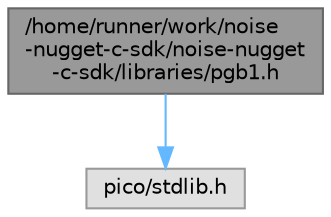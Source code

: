 digraph "/home/runner/work/noise-nugget-c-sdk/noise-nugget-c-sdk/libraries/pgb1.h"
{
 // LATEX_PDF_SIZE
  bgcolor="transparent";
  edge [fontname=Helvetica,fontsize=10,labelfontname=Helvetica,labelfontsize=10];
  node [fontname=Helvetica,fontsize=10,shape=box,height=0.2,width=0.4];
  Node1 [id="Node000001",label="/home/runner/work/noise\l-nugget-c-sdk/noise-nugget\l-c-sdk/libraries/pgb1.h",height=0.2,width=0.4,color="gray40", fillcolor="grey60", style="filled", fontcolor="black",tooltip="API for controlling the PGB-1 pocket audio gadget which includes functions for handling keyboard inpu..."];
  Node1 -> Node2 [id="edge1_Node000001_Node000002",color="steelblue1",style="solid",tooltip=" "];
  Node2 [id="Node000002",label="pico/stdlib.h",height=0.2,width=0.4,color="grey60", fillcolor="#E0E0E0", style="filled",tooltip=" "];
}
